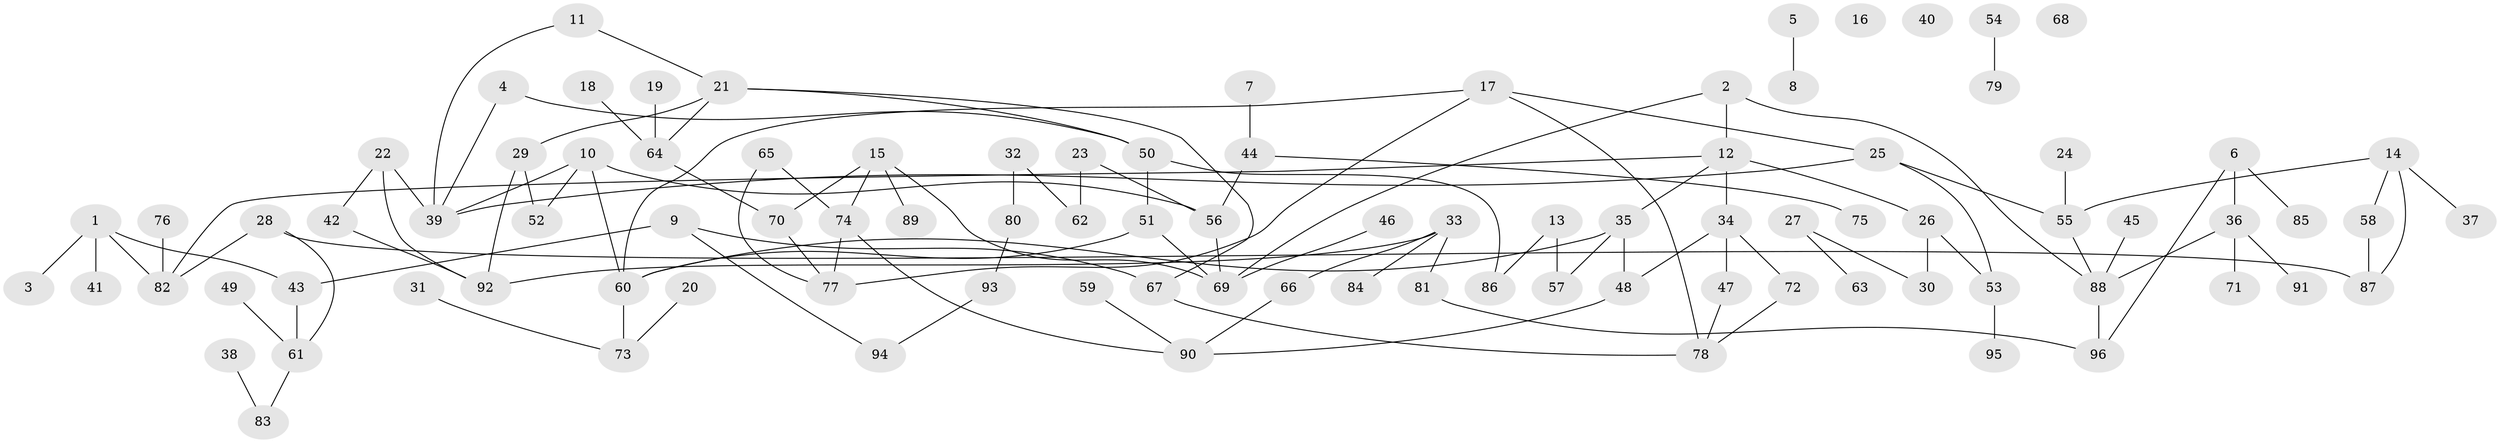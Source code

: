 // Generated by graph-tools (version 1.1) at 2025/13/03/09/25 04:13:09]
// undirected, 96 vertices, 118 edges
graph export_dot {
graph [start="1"]
  node [color=gray90,style=filled];
  1;
  2;
  3;
  4;
  5;
  6;
  7;
  8;
  9;
  10;
  11;
  12;
  13;
  14;
  15;
  16;
  17;
  18;
  19;
  20;
  21;
  22;
  23;
  24;
  25;
  26;
  27;
  28;
  29;
  30;
  31;
  32;
  33;
  34;
  35;
  36;
  37;
  38;
  39;
  40;
  41;
  42;
  43;
  44;
  45;
  46;
  47;
  48;
  49;
  50;
  51;
  52;
  53;
  54;
  55;
  56;
  57;
  58;
  59;
  60;
  61;
  62;
  63;
  64;
  65;
  66;
  67;
  68;
  69;
  70;
  71;
  72;
  73;
  74;
  75;
  76;
  77;
  78;
  79;
  80;
  81;
  82;
  83;
  84;
  85;
  86;
  87;
  88;
  89;
  90;
  91;
  92;
  93;
  94;
  95;
  96;
  1 -- 3;
  1 -- 41;
  1 -- 43;
  1 -- 82;
  2 -- 12;
  2 -- 69;
  2 -- 88;
  4 -- 39;
  4 -- 50;
  5 -- 8;
  6 -- 36;
  6 -- 85;
  6 -- 96;
  7 -- 44;
  9 -- 43;
  9 -- 67;
  9 -- 94;
  10 -- 39;
  10 -- 52;
  10 -- 56;
  10 -- 60;
  11 -- 21;
  11 -- 39;
  12 -- 26;
  12 -- 34;
  12 -- 35;
  12 -- 82;
  13 -- 57;
  13 -- 86;
  14 -- 37;
  14 -- 55;
  14 -- 58;
  14 -- 87;
  15 -- 69;
  15 -- 70;
  15 -- 74;
  15 -- 89;
  17 -- 25;
  17 -- 60;
  17 -- 77;
  17 -- 78;
  18 -- 64;
  19 -- 64;
  20 -- 73;
  21 -- 29;
  21 -- 50;
  21 -- 64;
  21 -- 67;
  22 -- 39;
  22 -- 42;
  22 -- 92;
  23 -- 56;
  23 -- 62;
  24 -- 55;
  25 -- 39;
  25 -- 53;
  25 -- 55;
  26 -- 30;
  26 -- 53;
  27 -- 30;
  27 -- 63;
  28 -- 61;
  28 -- 82;
  28 -- 87;
  29 -- 52;
  29 -- 92;
  31 -- 73;
  32 -- 62;
  32 -- 80;
  33 -- 66;
  33 -- 81;
  33 -- 84;
  33 -- 92;
  34 -- 47;
  34 -- 48;
  34 -- 72;
  35 -- 48;
  35 -- 57;
  35 -- 60;
  36 -- 71;
  36 -- 88;
  36 -- 91;
  38 -- 83;
  42 -- 92;
  43 -- 61;
  44 -- 56;
  44 -- 75;
  45 -- 88;
  46 -- 69;
  47 -- 78;
  48 -- 90;
  49 -- 61;
  50 -- 51;
  50 -- 86;
  51 -- 60;
  51 -- 69;
  53 -- 95;
  54 -- 79;
  55 -- 88;
  56 -- 69;
  58 -- 87;
  59 -- 90;
  60 -- 73;
  61 -- 83;
  64 -- 70;
  65 -- 74;
  65 -- 77;
  66 -- 90;
  67 -- 78;
  70 -- 77;
  72 -- 78;
  74 -- 77;
  74 -- 90;
  76 -- 82;
  80 -- 93;
  81 -- 96;
  88 -- 96;
  93 -- 94;
}

